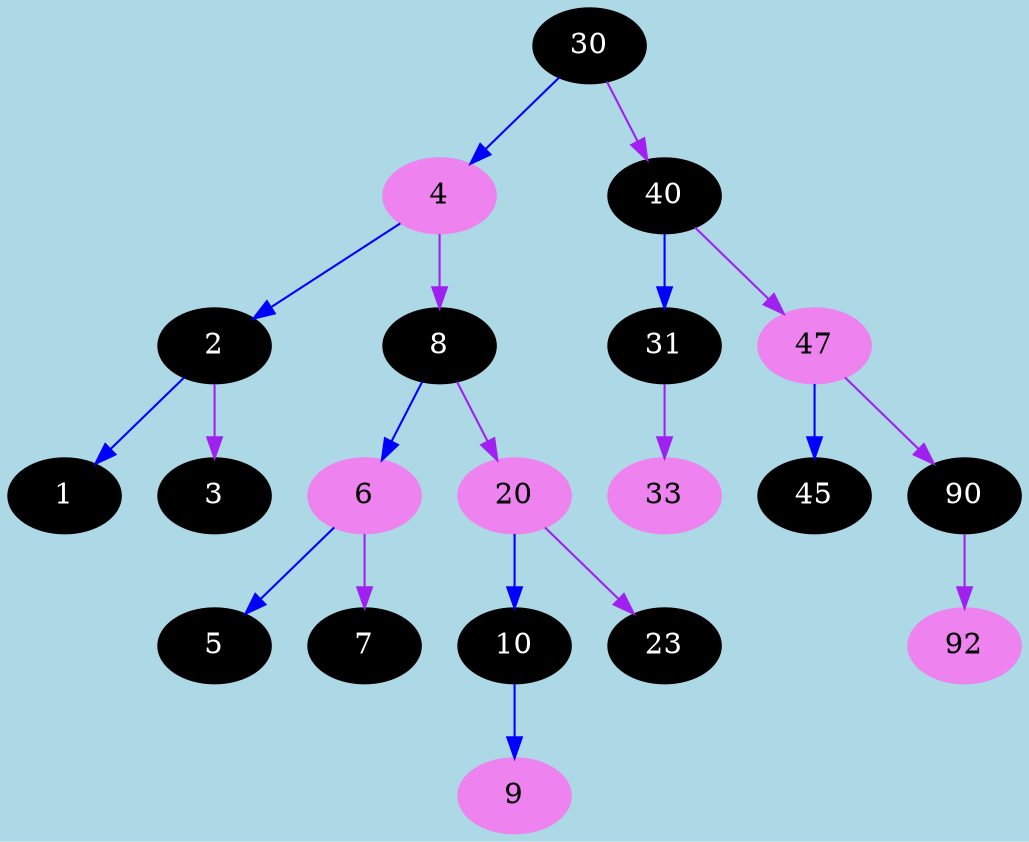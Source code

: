 digraph RedBlackTree {
bgcolor="lightblue"
30 [style=filled, label="30", fontcolor=white, color=black]
30 -> 4 [color="blue"]
4 [style=filled, label="4", fontcolor=black, color=violet]
4 -> 2 [color="blue"]
2 [style=filled, label="2", fontcolor=white, color=black]
2 -> 1 [color="blue"]
1 [style=filled, label="1", fontcolor=white, color=black]
2 -> 3 [color="purple"]
3 [style=filled, label="3", fontcolor=white, color=black]
4 -> 8 [color="purple"]
8 [style=filled, label="8", fontcolor=white, color=black]
8 -> 6 [color="blue"]
6 [style=filled, label="6", fontcolor=black, color=violet]
6 -> 5 [color="blue"]
5 [style=filled, label="5", fontcolor=white, color=black]
6 -> 7 [color="purple"]
7 [style=filled, label="7", fontcolor=white, color=black]
8 -> 20 [color="purple"]
20 [style=filled, label="20", fontcolor=black, color=violet]
20 -> 10 [color="blue"]
10 [style=filled, label="10", fontcolor=white, color=black]
10 -> 9 [color="blue"]
9 [style=filled, label="9", fontcolor=black, color=violet]
20 -> 23 [color="purple"]
23 [style=filled, label="23", fontcolor=white, color=black]
30 -> 40 [color="purple"]
40 [style=filled, label="40", fontcolor=white, color=black]
40 -> 31 [color="blue"]
31 [style=filled, label="31", fontcolor=white, color=black]
31 -> 33 [color="purple"]
33 [style=filled, label="33", fontcolor=black, color=violet]
40 -> 47 [color="purple"]
47 [style=filled, label="47", fontcolor=black, color=violet]
47 -> 45 [color="blue"]
45 [style=filled, label="45", fontcolor=white, color=black]
47 -> 90 [color="purple"]
90 [style=filled, label="90", fontcolor=white, color=black]
90 -> 92 [color="purple"]
92 [style=filled, label="92", fontcolor=black, color=violet]
}